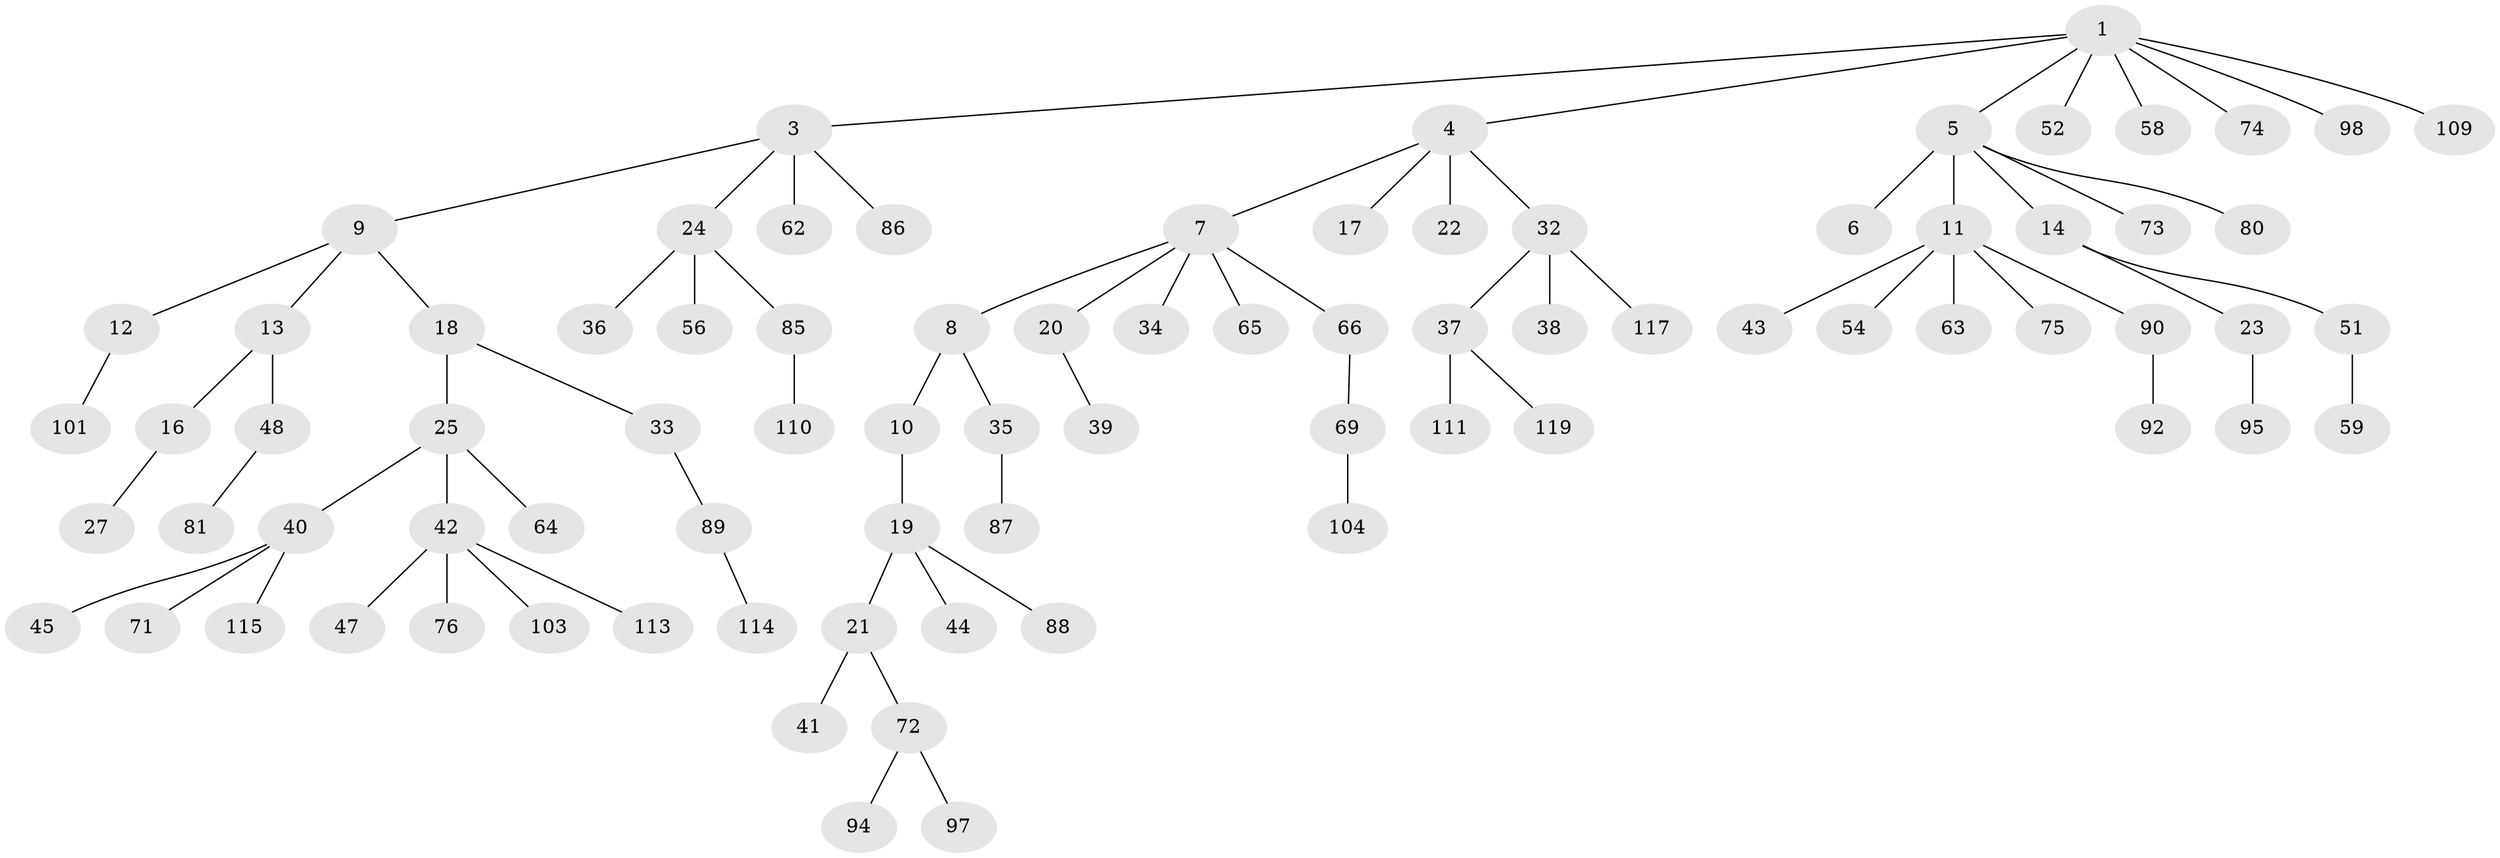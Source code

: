 // original degree distribution, {5: 0.058823529411764705, 6: 0.01680672268907563, 1: 0.4789915966386555, 3: 0.12605042016806722, 7: 0.008403361344537815, 2: 0.2857142857142857, 4: 0.025210084033613446}
// Generated by graph-tools (version 1.1) at 2025/42/03/06/25 10:42:03]
// undirected, 82 vertices, 81 edges
graph export_dot {
graph [start="1"]
  node [color=gray90,style=filled];
  1 [super="+2"];
  3;
  4 [super="+46"];
  5 [super="+30"];
  6;
  7 [super="+50"];
  8;
  9 [super="+49"];
  10 [super="+67"];
  11 [super="+53"];
  12 [super="+77"];
  13 [super="+15"];
  14 [super="+29"];
  16;
  17;
  18;
  19 [super="+26"];
  20 [super="+31"];
  21 [super="+107"];
  22;
  23 [super="+68"];
  24 [super="+79"];
  25 [super="+28"];
  27 [super="+60"];
  32 [super="+100"];
  33 [super="+61"];
  34;
  35 [super="+91"];
  36 [super="+57"];
  37 [super="+84"];
  38;
  39;
  40 [super="+70"];
  41;
  42 [super="+102"];
  43 [super="+99"];
  44 [super="+82"];
  45;
  47;
  48 [super="+78"];
  51 [super="+55"];
  52;
  54;
  56;
  58;
  59;
  62;
  63;
  64 [super="+105"];
  65;
  66;
  69 [super="+108"];
  71;
  72 [super="+83"];
  73;
  74;
  75;
  76 [super="+96"];
  80 [super="+112"];
  81 [super="+93"];
  85;
  86 [super="+106"];
  87;
  88;
  89;
  90;
  92 [super="+116"];
  94;
  95;
  97;
  98;
  101;
  103;
  104;
  109;
  110;
  111;
  113;
  114 [super="+118"];
  115;
  117;
  119;
  1 -- 52;
  1 -- 58;
  1 -- 74;
  1 -- 98;
  1 -- 3;
  1 -- 4;
  1 -- 5;
  1 -- 109;
  3 -- 9;
  3 -- 24;
  3 -- 62;
  3 -- 86;
  4 -- 7;
  4 -- 17;
  4 -- 22;
  4 -- 32;
  5 -- 6;
  5 -- 11;
  5 -- 14;
  5 -- 80;
  5 -- 73;
  7 -- 8;
  7 -- 20;
  7 -- 34;
  7 -- 65;
  7 -- 66;
  8 -- 10;
  8 -- 35;
  9 -- 12;
  9 -- 13;
  9 -- 18;
  10 -- 19;
  11 -- 43;
  11 -- 54;
  11 -- 63;
  11 -- 75;
  11 -- 90;
  12 -- 101;
  13 -- 16;
  13 -- 48;
  14 -- 23;
  14 -- 51;
  16 -- 27;
  18 -- 25;
  18 -- 33;
  19 -- 21;
  19 -- 88;
  19 -- 44;
  20 -- 39;
  21 -- 41;
  21 -- 72;
  23 -- 95;
  24 -- 36;
  24 -- 56;
  24 -- 85;
  25 -- 42;
  25 -- 40;
  25 -- 64;
  32 -- 37;
  32 -- 38;
  32 -- 117;
  33 -- 89;
  35 -- 87;
  37 -- 119;
  37 -- 111;
  40 -- 45;
  40 -- 71;
  40 -- 115;
  42 -- 47;
  42 -- 76;
  42 -- 113;
  42 -- 103;
  48 -- 81;
  51 -- 59;
  66 -- 69;
  69 -- 104;
  72 -- 97;
  72 -- 94;
  85 -- 110;
  89 -- 114;
  90 -- 92;
}
